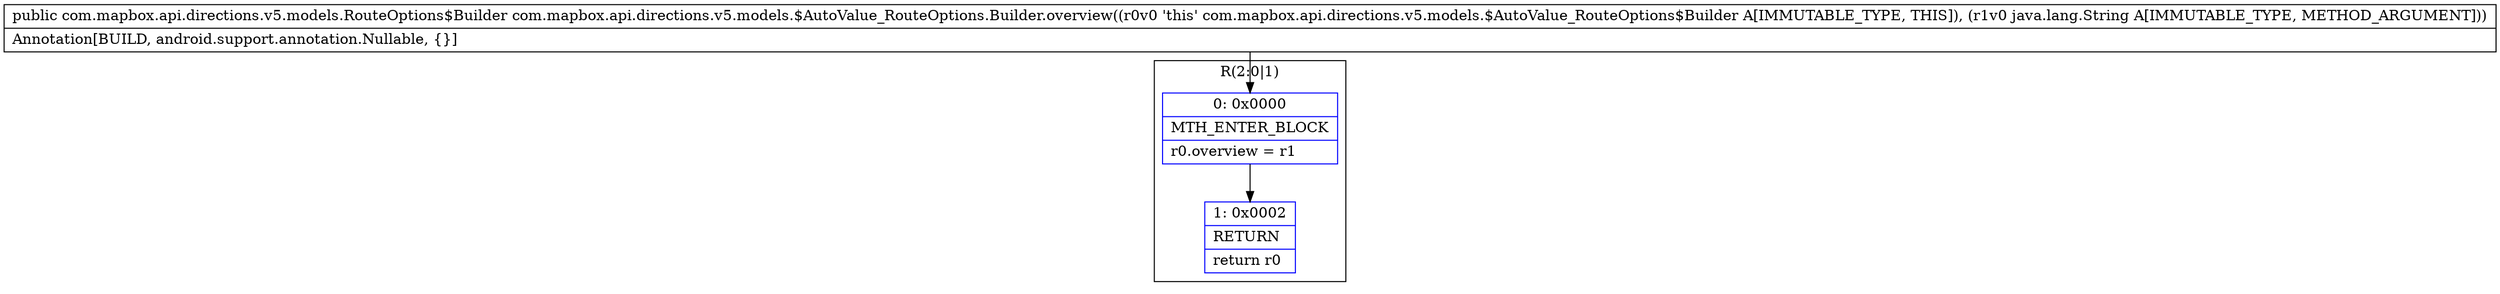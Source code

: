 digraph "CFG forcom.mapbox.api.directions.v5.models.$AutoValue_RouteOptions.Builder.overview(Ljava\/lang\/String;)Lcom\/mapbox\/api\/directions\/v5\/models\/RouteOptions$Builder;" {
subgraph cluster_Region_906692406 {
label = "R(2:0|1)";
node [shape=record,color=blue];
Node_0 [shape=record,label="{0\:\ 0x0000|MTH_ENTER_BLOCK\l|r0.overview = r1\l}"];
Node_1 [shape=record,label="{1\:\ 0x0002|RETURN\l|return r0\l}"];
}
MethodNode[shape=record,label="{public com.mapbox.api.directions.v5.models.RouteOptions$Builder com.mapbox.api.directions.v5.models.$AutoValue_RouteOptions.Builder.overview((r0v0 'this' com.mapbox.api.directions.v5.models.$AutoValue_RouteOptions$Builder A[IMMUTABLE_TYPE, THIS]), (r1v0 java.lang.String A[IMMUTABLE_TYPE, METHOD_ARGUMENT]))  | Annotation[BUILD, android.support.annotation.Nullable, \{\}]\l}"];
MethodNode -> Node_0;
Node_0 -> Node_1;
}

